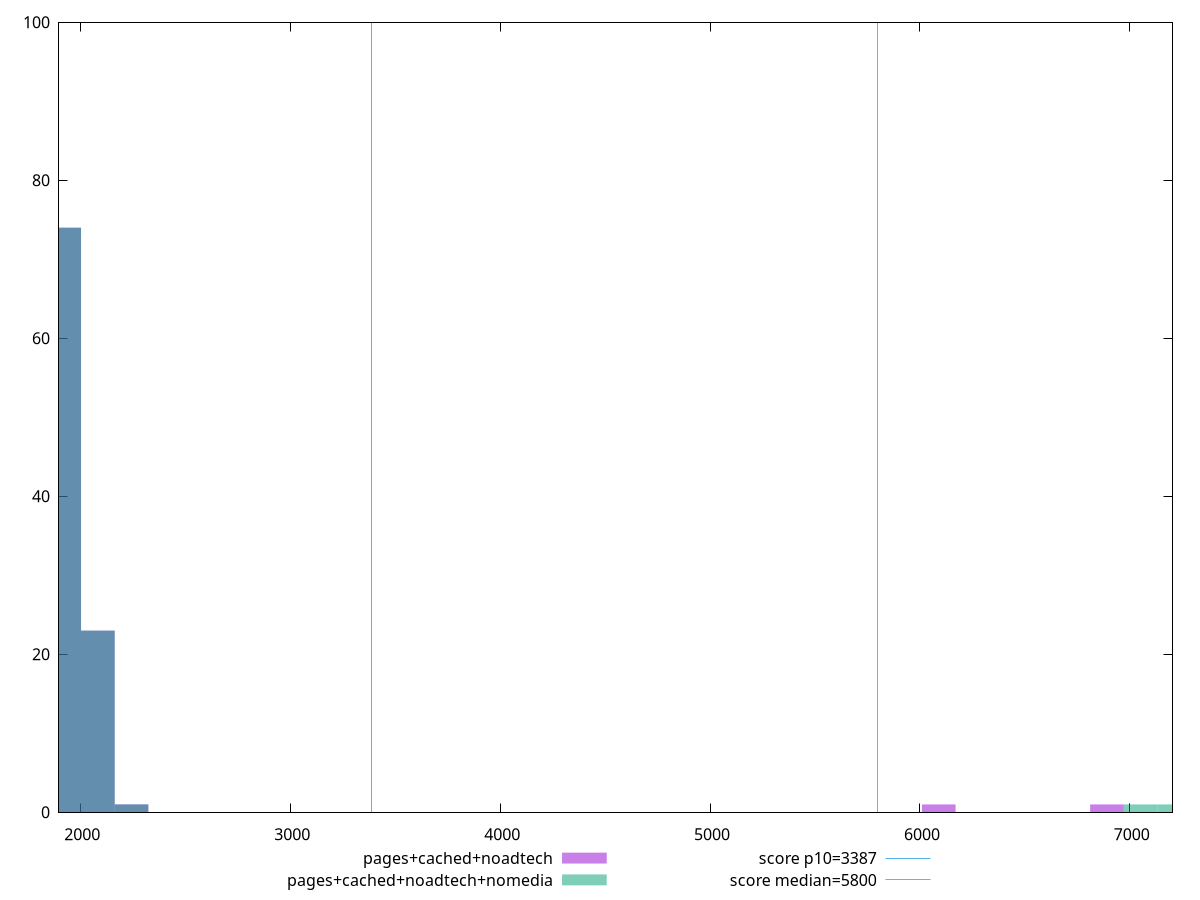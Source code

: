 reset

$pagesCachedNoadtech <<EOF
6891.013067786652 1
6089.732478509134 1
1923.0734142660424 74
2083.329532121546 23
2243.5856499770493 1
EOF

$pagesCachedNoadtechNomedia <<EOF
7211.525303497659 1
7051.269185642155 1
1923.0734142660424 74
2243.5856499770493 1
2083.329532121546 23
EOF

set key outside below
set boxwidth 160.25611785550353
set xrange [1898.2045000000003:7203.260087781142]
set yrange [0:100]
set trange [0:100]
set style fill transparent solid 0.5 noborder

set parametric
set terminal svg size 640, 500 enhanced background rgb 'white'
set output "report_00017_2021-02-10T15-08-03.406Z/speed-index/comparison/histogram/2_vs_3.svg"

plot $pagesCachedNoadtech title "pages+cached+noadtech" with boxes, \
     $pagesCachedNoadtechNomedia title "pages+cached+noadtech+nomedia" with boxes, \
     3387,t title "score p10=3387", \
     5800,t title "score median=5800"

reset
